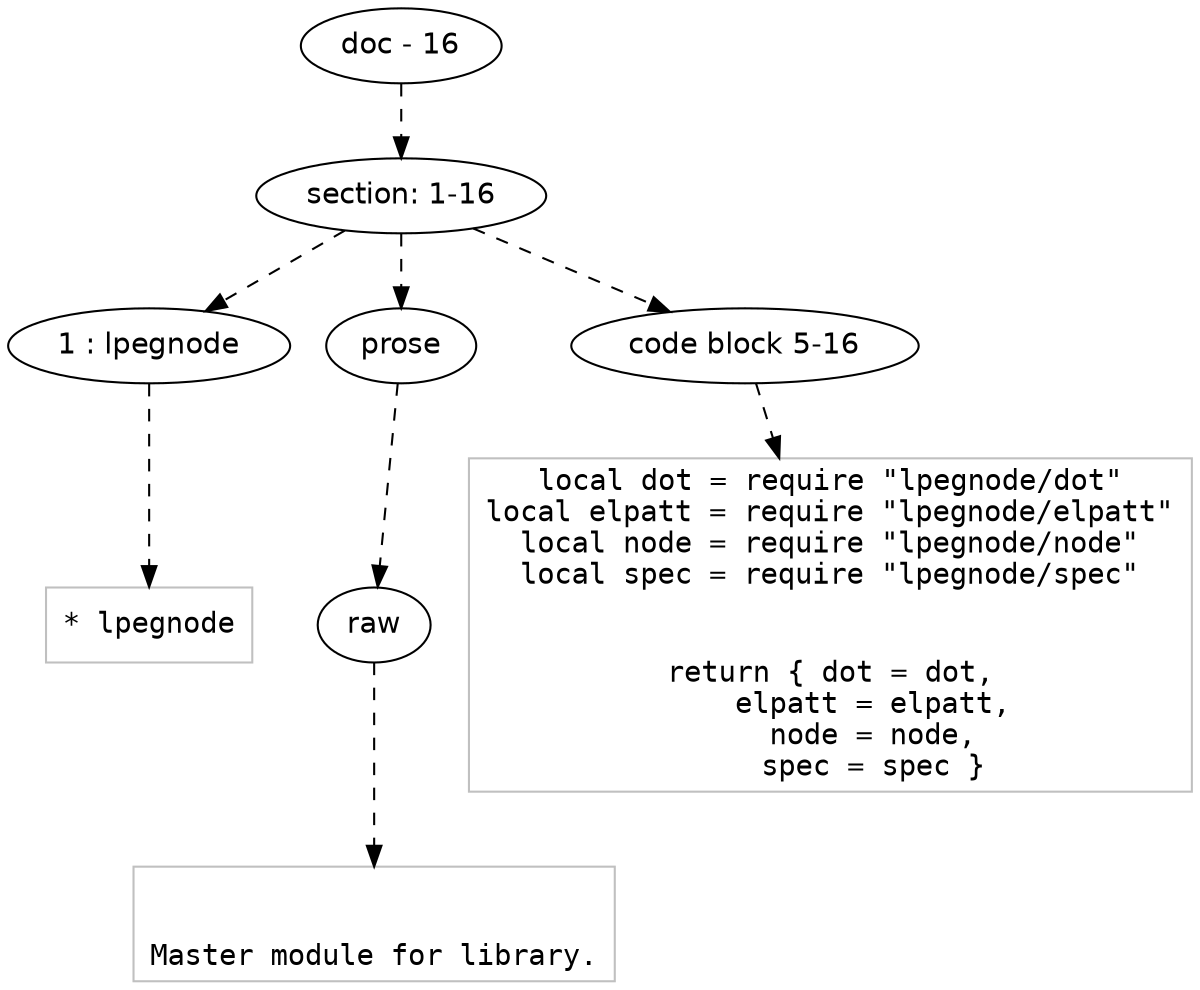 digraph hierarchy {

node [fontname=Helvetica]
edge [style=dashed]

doc_0 [label="doc - 16"]


doc_0 -> { section_1}
{rank=same; section_1}

section_1 [label="section: 1-16"]


section_1 -> { header_2 prose_3 codeblock_4}
{rank=same; header_2 prose_3 codeblock_4}

header_2 [label="1 : lpegnode"]

prose_3 [label="prose"]

codeblock_4 [label="code block 5-16"]


header_2 -> leaf_5
leaf_5  [color=Gray,shape=rectangle,fontname=Inconsolata,label="* lpegnode"]
prose_3 -> { raw_6}
{rank=same; raw_6}

raw_6 [label="raw"]


raw_6 -> leaf_7
leaf_7  [color=Gray,shape=rectangle,fontname=Inconsolata,label="

Master module for library.
"]
codeblock_4 -> leaf_8
leaf_8  [color=Gray,shape=rectangle,fontname=Inconsolata,label="local dot = require \"lpegnode/dot\"
local elpatt = require \"lpegnode/elpatt\"
local node = require \"lpegnode/node\"
local spec = require \"lpegnode/spec\"


return { dot = dot,
     elpatt = elpatt,
     node = node,
     spec = spec }"]

}
